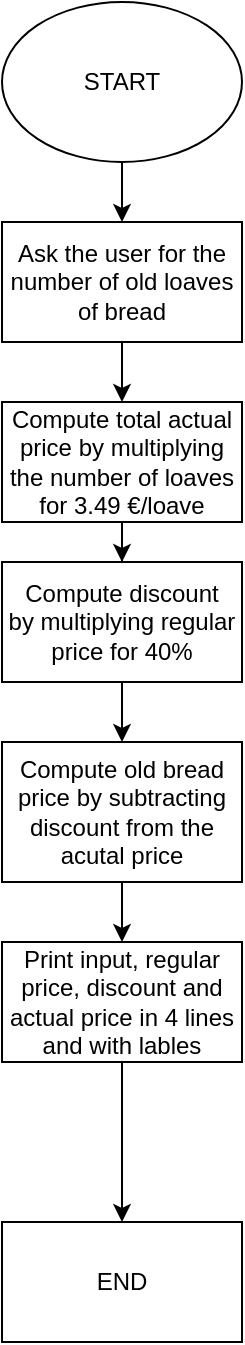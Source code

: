 <mxfile version="24.0.7" type="device">
  <diagram name="Pagina-1" id="JT78xeeVSgKKCL5a0DVI">
    <mxGraphModel dx="880" dy="529" grid="1" gridSize="10" guides="1" tooltips="1" connect="1" arrows="1" fold="1" page="1" pageScale="1" pageWidth="827" pageHeight="1169" math="0" shadow="0">
      <root>
        <mxCell id="0" />
        <mxCell id="1" parent="0" />
        <mxCell id="BpzjovK7Gz4qHlLsL2lc-3" value="" style="edgeStyle=orthogonalEdgeStyle;rounded=0;orthogonalLoop=1;jettySize=auto;html=1;" parent="1" source="BpzjovK7Gz4qHlLsL2lc-1" target="BpzjovK7Gz4qHlLsL2lc-2" edge="1">
          <mxGeometry relative="1" as="geometry" />
        </mxCell>
        <mxCell id="BpzjovK7Gz4qHlLsL2lc-1" value="START" style="ellipse;whiteSpace=wrap;html=1;" parent="1" vertex="1">
          <mxGeometry x="354" y="10" width="120" height="80" as="geometry" />
        </mxCell>
        <mxCell id="BpzjovK7Gz4qHlLsL2lc-5" value="" style="edgeStyle=orthogonalEdgeStyle;rounded=0;orthogonalLoop=1;jettySize=auto;html=1;" parent="1" source="BpzjovK7Gz4qHlLsL2lc-2" target="BpzjovK7Gz4qHlLsL2lc-4" edge="1">
          <mxGeometry relative="1" as="geometry" />
        </mxCell>
        <mxCell id="BpzjovK7Gz4qHlLsL2lc-2" value="Ask the user for the number of old loaves of bread" style="whiteSpace=wrap;html=1;" parent="1" vertex="1">
          <mxGeometry x="354" y="120" width="120" height="60" as="geometry" />
        </mxCell>
        <mxCell id="BpzjovK7Gz4qHlLsL2lc-7" value="" style="edgeStyle=orthogonalEdgeStyle;rounded=0;orthogonalLoop=1;jettySize=auto;html=1;" parent="1" source="BpzjovK7Gz4qHlLsL2lc-4" target="BpzjovK7Gz4qHlLsL2lc-6" edge="1">
          <mxGeometry relative="1" as="geometry" />
        </mxCell>
        <mxCell id="BpzjovK7Gz4qHlLsL2lc-4" value="Compute total actual price by multiplying the number of loaves for 3.49 €/loave" style="whiteSpace=wrap;html=1;" parent="1" vertex="1">
          <mxGeometry x="354" y="210" width="120" height="60" as="geometry" />
        </mxCell>
        <mxCell id="BpzjovK7Gz4qHlLsL2lc-9" value="" style="edgeStyle=orthogonalEdgeStyle;rounded=0;orthogonalLoop=1;jettySize=auto;html=1;" parent="1" source="BpzjovK7Gz4qHlLsL2lc-6" target="BpzjovK7Gz4qHlLsL2lc-8" edge="1">
          <mxGeometry relative="1" as="geometry" />
        </mxCell>
        <mxCell id="BpzjovK7Gz4qHlLsL2lc-6" value="Compute discount&lt;div&gt;by multiplying regular price for 40%&lt;/div&gt;" style="whiteSpace=wrap;html=1;" parent="1" vertex="1">
          <mxGeometry x="354" y="290" width="120" height="60" as="geometry" />
        </mxCell>
        <mxCell id="-jsIwQN5Zn8WcYjPTEwF-2" value="" style="edgeStyle=orthogonalEdgeStyle;rounded=0;orthogonalLoop=1;jettySize=auto;html=1;" edge="1" parent="1" source="BpzjovK7Gz4qHlLsL2lc-8" target="-jsIwQN5Zn8WcYjPTEwF-1">
          <mxGeometry relative="1" as="geometry" />
        </mxCell>
        <mxCell id="BpzjovK7Gz4qHlLsL2lc-8" value="Compute old bread price by subtracting discount from the acutal price" style="whiteSpace=wrap;html=1;" parent="1" vertex="1">
          <mxGeometry x="354" y="380" width="120" height="70" as="geometry" />
        </mxCell>
        <mxCell id="-jsIwQN5Zn8WcYjPTEwF-4" value="" style="edgeStyle=orthogonalEdgeStyle;rounded=0;orthogonalLoop=1;jettySize=auto;html=1;" edge="1" parent="1" source="-jsIwQN5Zn8WcYjPTEwF-1" target="-jsIwQN5Zn8WcYjPTEwF-3">
          <mxGeometry relative="1" as="geometry" />
        </mxCell>
        <mxCell id="-jsIwQN5Zn8WcYjPTEwF-1" value="Print input, regular price, discount and actual price in 4 lines and with lables" style="whiteSpace=wrap;html=1;" vertex="1" parent="1">
          <mxGeometry x="354" y="480" width="120" height="60" as="geometry" />
        </mxCell>
        <mxCell id="-jsIwQN5Zn8WcYjPTEwF-3" value="END" style="whiteSpace=wrap;html=1;" vertex="1" parent="1">
          <mxGeometry x="354" y="620" width="120" height="60" as="geometry" />
        </mxCell>
      </root>
    </mxGraphModel>
  </diagram>
</mxfile>
